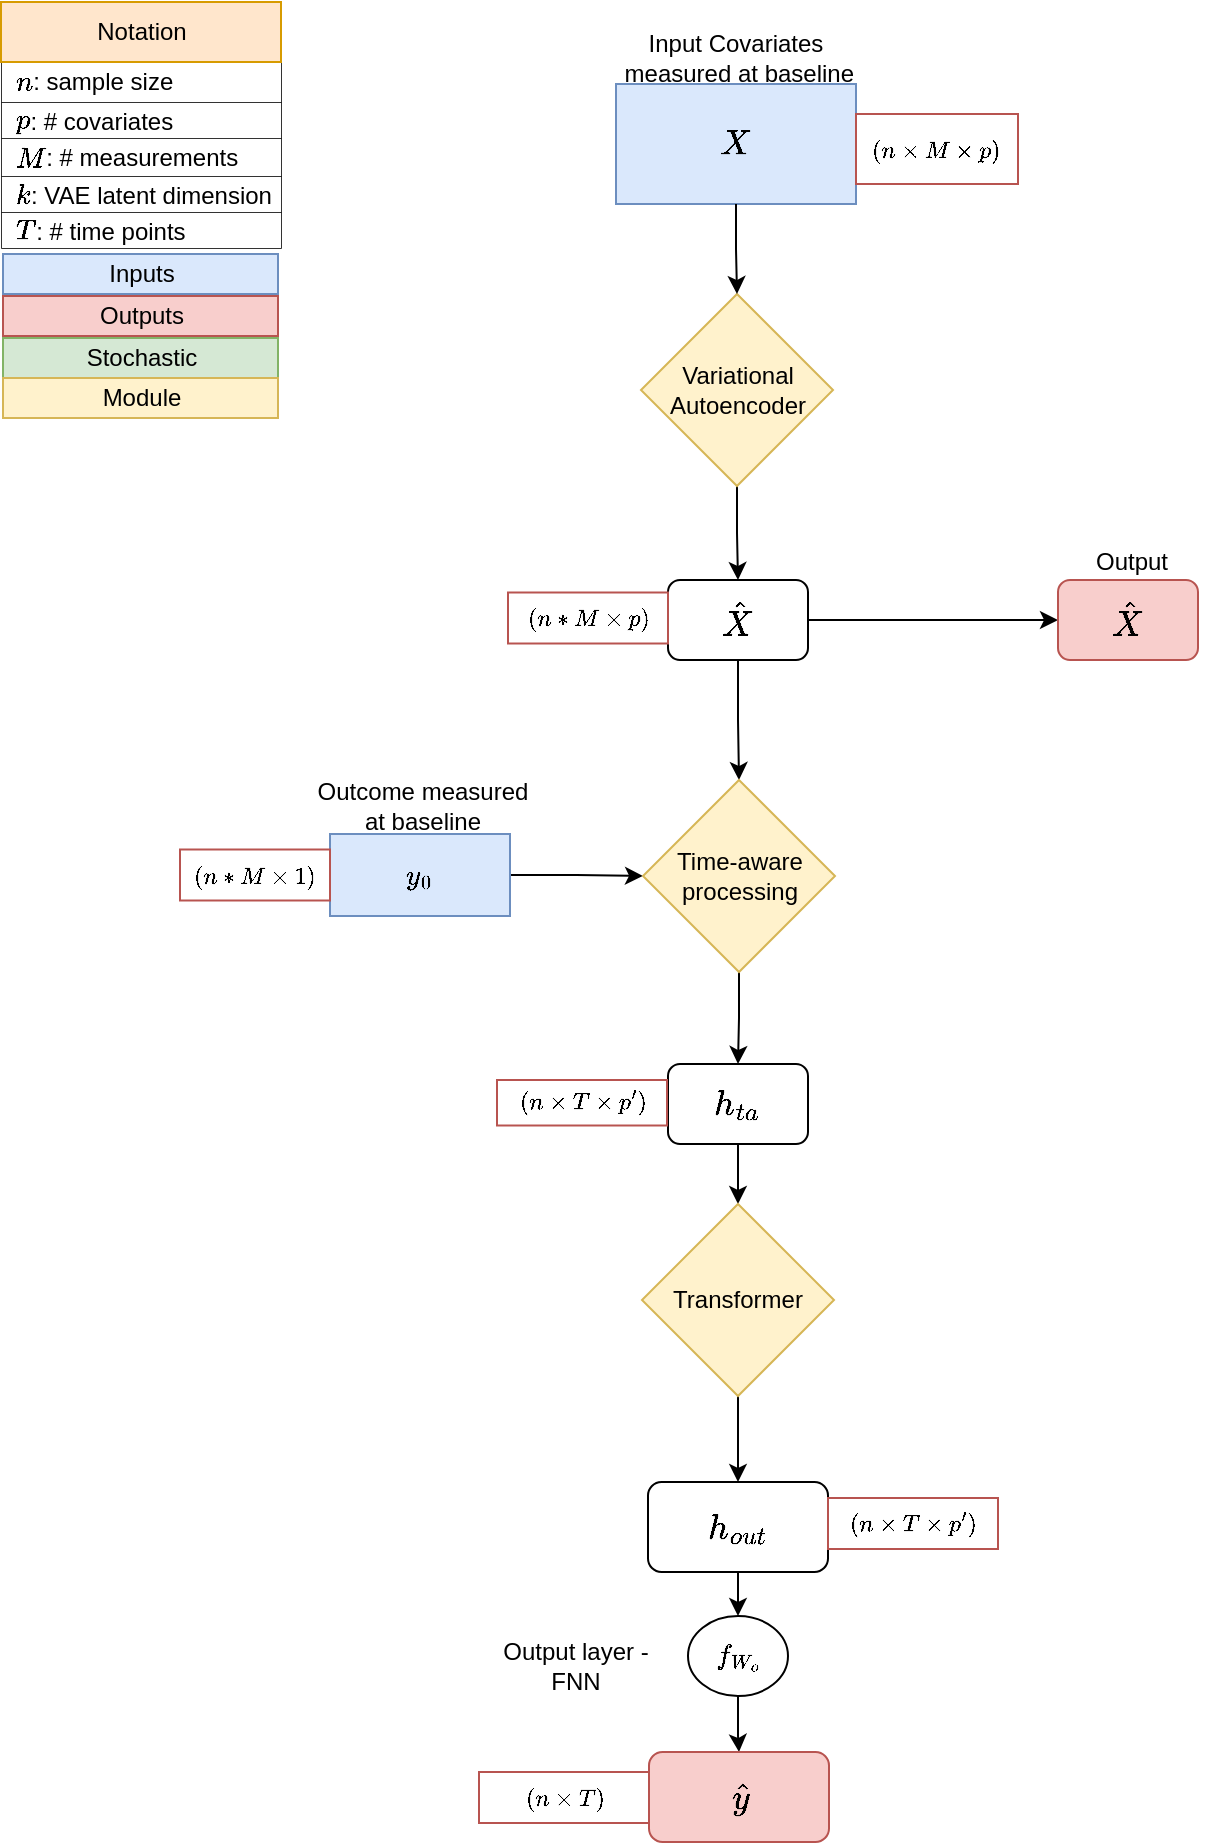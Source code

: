 <mxfile version="28.1.2">
  <diagram name="Page-1" id="qyKOhX7wKubJx3A1yhwW">
    <mxGraphModel dx="950" dy="575" grid="1" gridSize="10" guides="1" tooltips="1" connect="1" arrows="1" fold="1" page="1" pageScale="1" pageWidth="827" pageHeight="1169" math="1" shadow="0">
      <root>
        <mxCell id="0" />
        <mxCell id="1" parent="0" />
        <mxCell id="rzhAfjj5DbKfYVlqXlJ3-1" value="&lt;div&gt;&lt;font style=&quot;font-size: 15px;&quot;&gt;\(X\)&lt;/font&gt;&lt;/div&gt;" style="rounded=0;whiteSpace=wrap;html=1;fillColor=#dae8fc;strokeColor=#6c8ebf;" parent="1" vertex="1">
          <mxGeometry x="320" y="90" width="120" height="60" as="geometry" />
        </mxCell>
        <mxCell id="rzhAfjj5DbKfYVlqXlJ3-5" value="" style="edgeStyle=orthogonalEdgeStyle;rounded=0;orthogonalLoop=1;jettySize=auto;html=1;exitX=0.5;exitY=1;exitDx=0;exitDy=0;" parent="1" source="ZXvm5cAhcbiVR249xv_J-1" target="rzhAfjj5DbKfYVlqXlJ3-3" edge="1">
          <mxGeometry relative="1" as="geometry">
            <mxPoint x="380" y="304" as="sourcePoint" />
          </mxGeometry>
        </mxCell>
        <mxCell id="gshfcQeMo9viiWqzpoU_-51" style="edgeStyle=orthogonalEdgeStyle;rounded=0;orthogonalLoop=1;jettySize=auto;html=1;entryX=0;entryY=0.5;entryDx=0;entryDy=0;" parent="1" source="rzhAfjj5DbKfYVlqXlJ3-3" target="gshfcQeMo9viiWqzpoU_-39" edge="1">
          <mxGeometry relative="1" as="geometry" />
        </mxCell>
        <mxCell id="SKo15fLE6GQcyllnIHAm-7" value="" style="edgeStyle=orthogonalEdgeStyle;rounded=0;orthogonalLoop=1;jettySize=auto;html=1;entryX=0.5;entryY=0;entryDx=0;entryDy=0;" parent="1" source="rzhAfjj5DbKfYVlqXlJ3-3" target="ZXvm5cAhcbiVR249xv_J-4" edge="1">
          <mxGeometry relative="1" as="geometry">
            <mxPoint x="410" y="429" as="targetPoint" />
          </mxGeometry>
        </mxCell>
        <mxCell id="rzhAfjj5DbKfYVlqXlJ3-3" value="$$\hat{X}$$" style="rounded=1;whiteSpace=wrap;html=1;fontSize=15;" parent="1" vertex="1">
          <mxGeometry x="346" y="338" width="70" height="40" as="geometry" />
        </mxCell>
        <mxCell id="gshfcQeMo9viiWqzpoU_-1" value="$$(n \times M&amp;nbsp;\times&amp;nbsp;p)$$" style="text;html=1;align=center;verticalAlign=middle;whiteSpace=wrap;rounded=0;fillColor=none;strokeColor=#b85450;gradientColor=none;fillStyle=auto;shadow=0;fontSize=10;" parent="1" vertex="1">
          <mxGeometry x="440" y="105" width="81" height="35" as="geometry" />
        </mxCell>
        <mxCell id="gshfcQeMo9viiWqzpoU_-5" value="&lt;div&gt;Input Covariates&lt;/div&gt;&amp;nbsp;measured at baseline" style="text;html=1;align=center;verticalAlign=middle;whiteSpace=wrap;rounded=0;" parent="1" vertex="1">
          <mxGeometry x="310" y="62" width="140" height="30" as="geometry" />
        </mxCell>
        <mxCell id="gshfcQeMo9viiWqzpoU_-25" value="" style="shape=table;startSize=0;container=1;collapsible=0;childLayout=tableLayout;fontSize=11;fillColor=none;strokeColor=default;perimeterSpacing=0;strokeWidth=0.5;opacity=80;" parent="1" vertex="1">
          <mxGeometry x="12.5" y="79" width="140" height="93" as="geometry" />
        </mxCell>
        <mxCell id="gshfcQeMo9viiWqzpoU_-26" value="" style="shape=tableRow;horizontal=0;startSize=0;swimlaneHead=0;swimlaneBody=0;strokeColor=inherit;top=0;left=0;bottom=0;right=0;collapsible=0;dropTarget=0;fillColor=none;points=[[0,0.5],[1,0.5]];portConstraint=eastwest;fontSize=16;" parent="gshfcQeMo9viiWqzpoU_-25" vertex="1">
          <mxGeometry width="140" height="20" as="geometry" />
        </mxCell>
        <mxCell id="gshfcQeMo9viiWqzpoU_-27" value="\(n\): sample size" style="shape=partialRectangle;html=1;whiteSpace=wrap;connectable=0;strokeColor=inherit;overflow=hidden;fillColor=none;top=0;left=0;bottom=0;right=0;pointerEvents=1;fontSize=12;align=left;spacingLeft=5;" parent="gshfcQeMo9viiWqzpoU_-26" vertex="1">
          <mxGeometry width="140" height="20" as="geometry">
            <mxRectangle width="140" height="20" as="alternateBounds" />
          </mxGeometry>
        </mxCell>
        <mxCell id="gshfcQeMo9viiWqzpoU_-28" value="" style="shape=tableRow;horizontal=0;startSize=0;swimlaneHead=0;swimlaneBody=0;strokeColor=inherit;top=0;left=0;bottom=0;right=0;collapsible=0;dropTarget=0;fillColor=none;points=[[0,0.5],[1,0.5]];portConstraint=eastwest;fontSize=16;" parent="gshfcQeMo9viiWqzpoU_-25" vertex="1">
          <mxGeometry y="20" width="140" height="18" as="geometry" />
        </mxCell>
        <mxCell id="gshfcQeMo9viiWqzpoU_-29" value="\(p\): # covariates" style="shape=partialRectangle;html=1;whiteSpace=wrap;connectable=0;strokeColor=inherit;overflow=hidden;fillColor=none;top=0;left=0;bottom=0;right=0;pointerEvents=1;fontSize=12;align=left;spacingLeft=5;" parent="gshfcQeMo9viiWqzpoU_-28" vertex="1">
          <mxGeometry width="140" height="18" as="geometry">
            <mxRectangle width="140" height="18" as="alternateBounds" />
          </mxGeometry>
        </mxCell>
        <mxCell id="gshfcQeMo9viiWqzpoU_-30" value="" style="shape=tableRow;horizontal=0;startSize=0;swimlaneHead=0;swimlaneBody=0;strokeColor=inherit;top=0;left=0;bottom=0;right=0;collapsible=0;dropTarget=0;fillColor=none;points=[[0,0.5],[1,0.5]];portConstraint=eastwest;fontSize=16;" parent="gshfcQeMo9viiWqzpoU_-25" vertex="1">
          <mxGeometry y="38" width="140" height="19" as="geometry" />
        </mxCell>
        <mxCell id="gshfcQeMo9viiWqzpoU_-31" value="\(M\): # measurements" style="shape=partialRectangle;html=1;whiteSpace=wrap;connectable=0;strokeColor=inherit;overflow=hidden;fillColor=none;top=0;left=0;bottom=0;right=0;pointerEvents=1;fontSize=12;align=left;spacingLeft=5;" parent="gshfcQeMo9viiWqzpoU_-30" vertex="1">
          <mxGeometry width="140" height="19" as="geometry">
            <mxRectangle width="140" height="19" as="alternateBounds" />
          </mxGeometry>
        </mxCell>
        <mxCell id="gshfcQeMo9viiWqzpoU_-32" style="shape=tableRow;horizontal=0;startSize=0;swimlaneHead=0;swimlaneBody=0;strokeColor=inherit;top=0;left=0;bottom=0;right=0;collapsible=0;dropTarget=0;fillColor=none;points=[[0,0.5],[1,0.5]];portConstraint=eastwest;fontSize=16;" parent="gshfcQeMo9viiWqzpoU_-25" vertex="1">
          <mxGeometry y="57" width="140" height="18" as="geometry" />
        </mxCell>
        <mxCell id="gshfcQeMo9viiWqzpoU_-33" value="\(k\): VAE latent dimension" style="shape=partialRectangle;html=1;whiteSpace=wrap;connectable=0;strokeColor=inherit;overflow=hidden;fillColor=none;top=0;left=0;bottom=0;right=0;pointerEvents=1;fontSize=12;align=left;spacingLeft=5;" parent="gshfcQeMo9viiWqzpoU_-32" vertex="1">
          <mxGeometry width="140" height="18" as="geometry">
            <mxRectangle width="140" height="18" as="alternateBounds" />
          </mxGeometry>
        </mxCell>
        <mxCell id="gshfcQeMo9viiWqzpoU_-48" style="shape=tableRow;horizontal=0;startSize=0;swimlaneHead=0;swimlaneBody=0;strokeColor=inherit;top=0;left=0;bottom=0;right=0;collapsible=0;dropTarget=0;fillColor=none;points=[[0,0.5],[1,0.5]];portConstraint=eastwest;fontSize=16;" parent="gshfcQeMo9viiWqzpoU_-25" vertex="1">
          <mxGeometry y="75" width="140" height="18" as="geometry" />
        </mxCell>
        <mxCell id="gshfcQeMo9viiWqzpoU_-49" value="\(T\): # time points" style="shape=partialRectangle;html=1;whiteSpace=wrap;connectable=0;strokeColor=inherit;overflow=hidden;fillColor=none;top=0;left=0;bottom=0;right=0;pointerEvents=1;fontSize=12;align=left;spacingLeft=5;" parent="gshfcQeMo9viiWqzpoU_-48" vertex="1">
          <mxGeometry width="140" height="18" as="geometry">
            <mxRectangle width="140" height="18" as="alternateBounds" />
          </mxGeometry>
        </mxCell>
        <mxCell id="gshfcQeMo9viiWqzpoU_-34" value="Notation" style="text;html=1;align=center;verticalAlign=middle;whiteSpace=wrap;rounded=0;fillColor=#ffe6cc;strokeColor=#d79b00;" parent="1" vertex="1">
          <mxGeometry x="12.5" y="49" width="140" height="30" as="geometry" />
        </mxCell>
        <mxCell id="gshfcQeMo9viiWqzpoU_-38" value="$$(n * M&amp;nbsp;\times&amp;nbsp;p)$$" style="text;html=1;align=center;verticalAlign=middle;whiteSpace=wrap;rounded=0;fillColor=none;strokeColor=#b85450;gradientColor=none;fillStyle=auto;shadow=0;fontSize=10;" parent="1" vertex="1">
          <mxGeometry x="266" y="344.25" width="80" height="25.5" as="geometry" />
        </mxCell>
        <mxCell id="gshfcQeMo9viiWqzpoU_-39" value="$$\hat{X}$$" style="rounded=1;whiteSpace=wrap;html=1;fontSize=15;fillColor=#f8cecc;strokeColor=#b85450;" parent="1" vertex="1">
          <mxGeometry x="541" y="338" width="70" height="40" as="geometry" />
        </mxCell>
        <mxCell id="gshfcQeMo9viiWqzpoU_-41" value="Output" style="text;html=1;align=center;verticalAlign=middle;whiteSpace=wrap;rounded=0;" parent="1" vertex="1">
          <mxGeometry x="548" y="314" width="60" height="30" as="geometry" />
        </mxCell>
        <mxCell id="SKo15fLE6GQcyllnIHAm-9" value="" style="edgeStyle=orthogonalEdgeStyle;rounded=0;orthogonalLoop=1;jettySize=auto;html=1;entryX=0;entryY=0.5;entryDx=0;entryDy=0;" parent="1" source="gshfcQeMo9viiWqzpoU_-52" target="ZXvm5cAhcbiVR249xv_J-4" edge="1">
          <mxGeometry relative="1" as="geometry">
            <mxPoint x="348" y="459" as="targetPoint" />
          </mxGeometry>
        </mxCell>
        <mxCell id="gshfcQeMo9viiWqzpoU_-52" value="$$y_0$$" style="rounded=0;whiteSpace=wrap;html=1;fillColor=#dae8fc;strokeColor=#6c8ebf;" parent="1" vertex="1">
          <mxGeometry x="177" y="465" width="90" height="41" as="geometry" />
        </mxCell>
        <mxCell id="gshfcQeMo9viiWqzpoU_-53" value="$$(n * M \times 1)$$" style="text;html=1;align=center;verticalAlign=middle;whiteSpace=wrap;rounded=0;fillColor=none;strokeColor=#b85450;gradientColor=none;fillStyle=auto;shadow=0;fontSize=10;" parent="1" vertex="1">
          <mxGeometry x="102" y="472.75" width="75" height="25.5" as="geometry" />
        </mxCell>
        <mxCell id="ZXvm5cAhcbiVR249xv_J-7" value="" style="edgeStyle=orthogonalEdgeStyle;rounded=0;orthogonalLoop=1;jettySize=auto;html=1;" parent="1" source="kir_VGYGd0OHTudOm7uo-4" target="ZXvm5cAhcbiVR249xv_J-6" edge="1">
          <mxGeometry relative="1" as="geometry" />
        </mxCell>
        <mxCell id="kir_VGYGd0OHTudOm7uo-4" value="&lt;div&gt;$$h_{ta}$$&lt;/div&gt;" style="rounded=1;whiteSpace=wrap;html=1;fontSize=15;" parent="1" vertex="1">
          <mxGeometry x="346" y="580" width="70" height="40" as="geometry" />
        </mxCell>
        <mxCell id="SKo15fLE6GQcyllnIHAm-63" value="" style="edgeStyle=orthogonalEdgeStyle;rounded=0;orthogonalLoop=1;jettySize=auto;html=1;" parent="1" source="kir_VGYGd0OHTudOm7uo-48" target="kir_VGYGd0OHTudOm7uo-50" edge="1">
          <mxGeometry relative="1" as="geometry" />
        </mxCell>
        <mxCell id="kir_VGYGd0OHTudOm7uo-48" value="$$f_{W_o}$$" style="ellipse;whiteSpace=wrap;html=1;" parent="1" vertex="1">
          <mxGeometry x="356" y="856" width="50" height="40" as="geometry" />
        </mxCell>
        <mxCell id="kir_VGYGd0OHTudOm7uo-50" value="$$\hat{y}$$" style="rounded=1;whiteSpace=wrap;html=1;fontSize=15;fillColor=#f8cecc;strokeColor=#b85450;" parent="1" vertex="1">
          <mxGeometry x="336.5" y="924" width="90" height="45" as="geometry" />
        </mxCell>
        <mxCell id="kir_VGYGd0OHTudOm7uo-52" value="$$(n \times T)$$" style="text;html=1;align=center;verticalAlign=middle;whiteSpace=wrap;rounded=0;fillColor=none;strokeColor=#b85450;gradientColor=none;fillStyle=auto;shadow=0;fontSize=10;" parent="1" vertex="1">
          <mxGeometry x="251.5" y="934" width="85" height="25.5" as="geometry" />
        </mxCell>
        <mxCell id="kir_VGYGd0OHTudOm7uo-53" value="Output layer - FNN" style="text;html=1;align=center;verticalAlign=middle;whiteSpace=wrap;rounded=0;" parent="1" vertex="1">
          <mxGeometry x="250" y="866" width="100" height="30" as="geometry" />
        </mxCell>
        <mxCell id="SKo15fLE6GQcyllnIHAm-5" value="Outcome measured at baseline" style="text;html=1;align=center;verticalAlign=middle;whiteSpace=wrap;rounded=0;" parent="1" vertex="1">
          <mxGeometry x="165.5" y="436" width="115" height="30" as="geometry" />
        </mxCell>
        <mxCell id="SKo15fLE6GQcyllnIHAm-24" value="Inputs" style="rounded=0;whiteSpace=wrap;html=1;fillColor=#dae8fc;strokeColor=#6c8ebf;" parent="1" vertex="1">
          <mxGeometry x="13.5" y="175" width="137.5" height="20" as="geometry" />
        </mxCell>
        <mxCell id="SKo15fLE6GQcyllnIHAm-26" value="&lt;div&gt;Outputs&lt;/div&gt;" style="rounded=0;whiteSpace=wrap;html=1;fillColor=#f8cecc;strokeColor=#b85450;" parent="1" vertex="1">
          <mxGeometry x="13.5" y="196" width="137.5" height="20" as="geometry" />
        </mxCell>
        <mxCell id="SKo15fLE6GQcyllnIHAm-27" value="Stochastic" style="rounded=0;whiteSpace=wrap;html=1;fillColor=#d5e8d4;strokeColor=#82b366;" parent="1" vertex="1">
          <mxGeometry x="13.5" y="217" width="137.5" height="20" as="geometry" />
        </mxCell>
        <mxCell id="SKo15fLE6GQcyllnIHAm-61" value="" style="edgeStyle=orthogonalEdgeStyle;rounded=0;orthogonalLoop=1;jettySize=auto;html=1;entryX=0.5;entryY=0;entryDx=0;entryDy=0;" parent="1" source="SKo15fLE6GQcyllnIHAm-53" target="kir_VGYGd0OHTudOm7uo-48" edge="1">
          <mxGeometry relative="1" as="geometry" />
        </mxCell>
        <mxCell id="SKo15fLE6GQcyllnIHAm-53" value="$$h_{out}$$" style="rounded=1;whiteSpace=wrap;html=1;fontSize=15;" parent="1" vertex="1">
          <mxGeometry x="336" y="789" width="90" height="45" as="geometry" />
        </mxCell>
        <mxCell id="SKo15fLE6GQcyllnIHAm-59" value="$$(n \times T \times&amp;nbsp;p&#39;)$$" style="text;html=1;align=center;verticalAlign=middle;whiteSpace=wrap;rounded=0;fillColor=none;strokeColor=#b85450;gradientColor=none;fillStyle=auto;shadow=0;fontSize=10;" parent="1" vertex="1">
          <mxGeometry x="426" y="797" width="85" height="25.5" as="geometry" />
        </mxCell>
        <mxCell id="kir_VGYGd0OHTudOm7uo-9" value="$$(n \times T \times p&#39;)$$" style="text;html=1;align=center;verticalAlign=middle;whiteSpace=wrap;rounded=0;fillColor=none;strokeColor=#b85450;gradientColor=none;fillStyle=auto;shadow=0;fontSize=10;" parent="1" vertex="1">
          <mxGeometry x="260.5" y="588" width="85" height="22.75" as="geometry" />
        </mxCell>
        <mxCell id="ZXvm5cAhcbiVR249xv_J-1" value="Variational Autoencoder" style="rhombus;whiteSpace=wrap;html=1;aspect=fixed;fillColor=#fff2cc;strokeColor=#d6b656;" parent="1" vertex="1">
          <mxGeometry x="332.5" y="195" width="96" height="96" as="geometry" />
        </mxCell>
        <mxCell id="ZXvm5cAhcbiVR249xv_J-3" value="Module" style="rounded=0;whiteSpace=wrap;html=1;fillColor=#fff2cc;strokeColor=#d6b656;" parent="1" vertex="1">
          <mxGeometry x="13.5" y="237" width="137.5" height="20" as="geometry" />
        </mxCell>
        <mxCell id="ZXvm5cAhcbiVR249xv_J-5" style="edgeStyle=orthogonalEdgeStyle;rounded=0;orthogonalLoop=1;jettySize=auto;html=1;entryX=0.5;entryY=0;entryDx=0;entryDy=0;" parent="1" source="ZXvm5cAhcbiVR249xv_J-4" target="kir_VGYGd0OHTudOm7uo-4" edge="1">
          <mxGeometry relative="1" as="geometry" />
        </mxCell>
        <mxCell id="ZXvm5cAhcbiVR249xv_J-4" value="Time-aware processing" style="rhombus;whiteSpace=wrap;html=1;aspect=fixed;fillColor=#fff2cc;strokeColor=#d6b656;" parent="1" vertex="1">
          <mxGeometry x="333.5" y="438" width="96" height="96" as="geometry" />
        </mxCell>
        <mxCell id="ZXvm5cAhcbiVR249xv_J-8" value="" style="edgeStyle=orthogonalEdgeStyle;rounded=0;orthogonalLoop=1;jettySize=auto;html=1;" parent="1" source="ZXvm5cAhcbiVR249xv_J-6" target="SKo15fLE6GQcyllnIHAm-53" edge="1">
          <mxGeometry relative="1" as="geometry" />
        </mxCell>
        <mxCell id="ZXvm5cAhcbiVR249xv_J-6" value="Transformer" style="rhombus;whiteSpace=wrap;html=1;aspect=fixed;fillColor=#fff2cc;strokeColor=#d6b656;" parent="1" vertex="1">
          <mxGeometry x="333" y="650" width="96" height="96" as="geometry" />
        </mxCell>
        <mxCell id="OQPEZKBXJ_Tf6WjNYj-R-1" style="edgeStyle=orthogonalEdgeStyle;rounded=0;orthogonalLoop=1;jettySize=auto;html=1;entryX=0.5;entryY=0;entryDx=0;entryDy=0;" edge="1" parent="1" source="rzhAfjj5DbKfYVlqXlJ3-1" target="ZXvm5cAhcbiVR249xv_J-1">
          <mxGeometry relative="1" as="geometry">
            <mxPoint x="380" y="270" as="targetPoint" />
          </mxGeometry>
        </mxCell>
      </root>
    </mxGraphModel>
  </diagram>
</mxfile>
